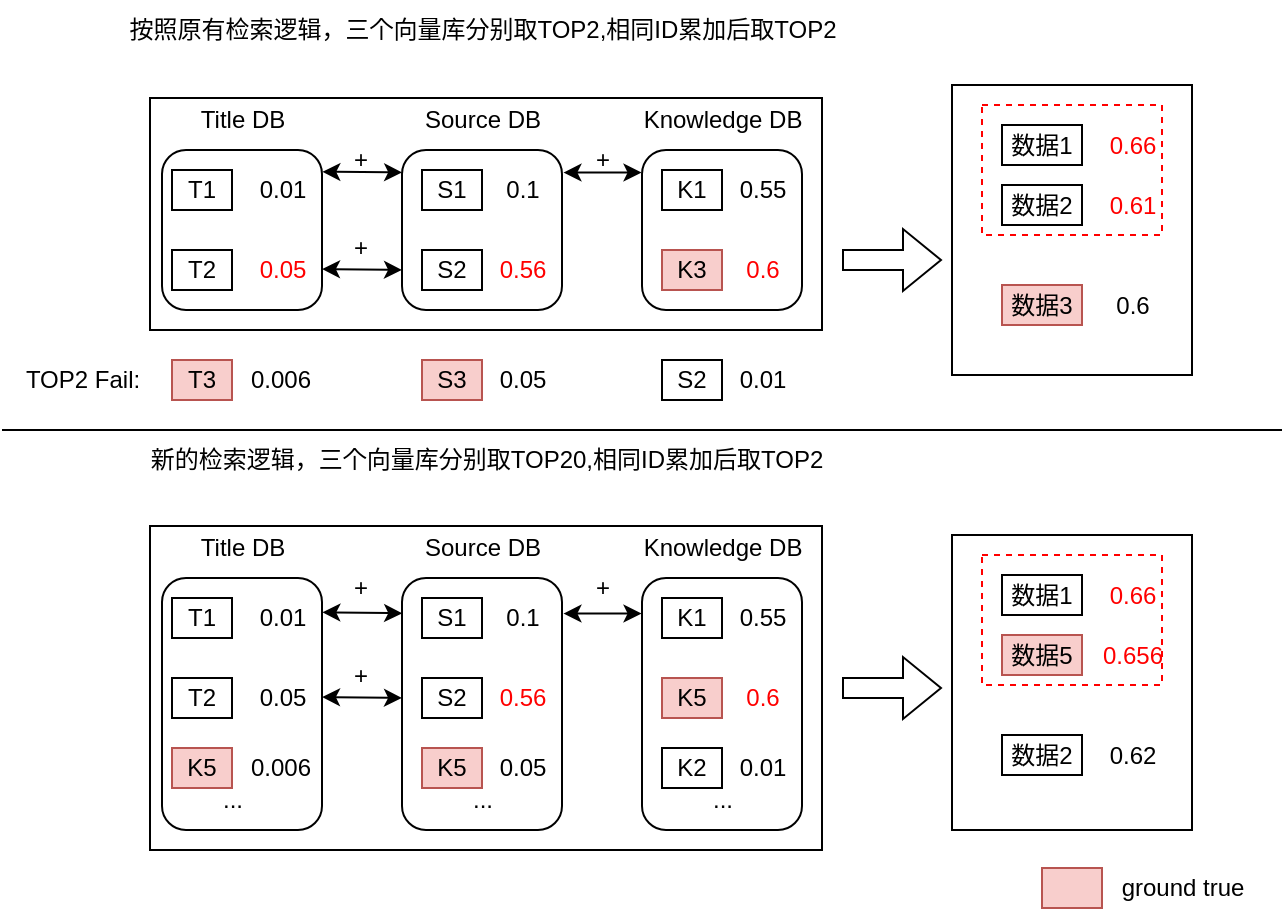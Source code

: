 <mxfile version="24.7.12">
  <diagram name="第 1 页" id="b8KR7fj2ekPntDyZxk9P">
    <mxGraphModel dx="1728" dy="957" grid="1" gridSize="10" guides="1" tooltips="1" connect="1" arrows="1" fold="1" page="1" pageScale="1" pageWidth="827" pageHeight="1169" math="0" shadow="0">
      <root>
        <mxCell id="0" />
        <mxCell id="1" parent="0" />
        <mxCell id="f7ohc8BB58VRppbanyMz-50" value="" style="rounded=0;whiteSpace=wrap;html=1;" vertex="1" parent="1">
          <mxGeometry x="555" y="167.5" width="120" height="145" as="geometry" />
        </mxCell>
        <mxCell id="f7ohc8BB58VRppbanyMz-49" value="" style="rounded=0;whiteSpace=wrap;html=1;dashed=1;strokeColor=#FF0000;" vertex="1" parent="1">
          <mxGeometry x="570" y="177.5" width="90" height="65" as="geometry" />
        </mxCell>
        <mxCell id="f7ohc8BB58VRppbanyMz-38" value="" style="rounded=0;whiteSpace=wrap;html=1;" vertex="1" parent="1">
          <mxGeometry x="154" y="174" width="336" height="116" as="geometry" />
        </mxCell>
        <mxCell id="f7ohc8BB58VRppbanyMz-1" value="" style="rounded=1;whiteSpace=wrap;html=1;" vertex="1" parent="1">
          <mxGeometry x="160" y="200" width="80" height="80" as="geometry" />
        </mxCell>
        <mxCell id="f7ohc8BB58VRppbanyMz-2" value="" style="rounded=1;whiteSpace=wrap;html=1;" vertex="1" parent="1">
          <mxGeometry x="280" y="200" width="80" height="80" as="geometry" />
        </mxCell>
        <mxCell id="f7ohc8BB58VRppbanyMz-3" value="" style="rounded=1;whiteSpace=wrap;html=1;" vertex="1" parent="1">
          <mxGeometry x="400" y="200" width="80" height="80" as="geometry" />
        </mxCell>
        <mxCell id="f7ohc8BB58VRppbanyMz-4" value="Title DB" style="text;html=1;align=center;verticalAlign=middle;resizable=0;points=[];autosize=1;strokeColor=none;fillColor=none;" vertex="1" parent="1">
          <mxGeometry x="165" y="170" width="70" height="30" as="geometry" />
        </mxCell>
        <mxCell id="f7ohc8BB58VRppbanyMz-5" value="Source DB" style="text;html=1;align=center;verticalAlign=middle;resizable=0;points=[];autosize=1;strokeColor=none;fillColor=none;" vertex="1" parent="1">
          <mxGeometry x="280" y="170" width="80" height="30" as="geometry" />
        </mxCell>
        <mxCell id="f7ohc8BB58VRppbanyMz-6" value="Knowledge DB" style="text;html=1;align=center;verticalAlign=middle;resizable=0;points=[];autosize=1;strokeColor=none;fillColor=none;" vertex="1" parent="1">
          <mxGeometry x="390" y="170" width="100" height="30" as="geometry" />
        </mxCell>
        <mxCell id="f7ohc8BB58VRppbanyMz-7" value="T1" style="rounded=0;whiteSpace=wrap;html=1;" vertex="1" parent="1">
          <mxGeometry x="165" y="210" width="30" height="20" as="geometry" />
        </mxCell>
        <mxCell id="f7ohc8BB58VRppbanyMz-9" value="T2" style="rounded=0;whiteSpace=wrap;html=1;" vertex="1" parent="1">
          <mxGeometry x="165" y="250" width="30" height="20" as="geometry" />
        </mxCell>
        <mxCell id="f7ohc8BB58VRppbanyMz-11" value="S1" style="rounded=0;whiteSpace=wrap;html=1;" vertex="1" parent="1">
          <mxGeometry x="290" y="210" width="30" height="20" as="geometry" />
        </mxCell>
        <mxCell id="f7ohc8BB58VRppbanyMz-12" value="S2" style="rounded=0;whiteSpace=wrap;html=1;" vertex="1" parent="1">
          <mxGeometry x="290" y="250" width="30" height="20" as="geometry" />
        </mxCell>
        <mxCell id="f7ohc8BB58VRppbanyMz-14" value="K1" style="rounded=0;whiteSpace=wrap;html=1;" vertex="1" parent="1">
          <mxGeometry x="410" y="210" width="30" height="20" as="geometry" />
        </mxCell>
        <mxCell id="f7ohc8BB58VRppbanyMz-15" value="K3" style="rounded=0;whiteSpace=wrap;html=1;fillColor=#f8cecc;strokeColor=#b85450;" vertex="1" parent="1">
          <mxGeometry x="410" y="250" width="30" height="20" as="geometry" />
        </mxCell>
        <mxCell id="f7ohc8BB58VRppbanyMz-17" value="" style="endArrow=classic;html=1;rounded=0;exitX=1.002;exitY=0.136;exitDx=0;exitDy=0;exitPerimeter=0;entryX=0.001;entryY=0.14;entryDx=0;entryDy=0;entryPerimeter=0;startArrow=classic;startFill=1;" edge="1" parent="1" source="f7ohc8BB58VRppbanyMz-1" target="f7ohc8BB58VRppbanyMz-2">
          <mxGeometry width="50" height="50" relative="1" as="geometry">
            <mxPoint x="430" y="390" as="sourcePoint" />
            <mxPoint x="480" y="340" as="targetPoint" />
          </mxGeometry>
        </mxCell>
        <mxCell id="f7ohc8BB58VRppbanyMz-18" value="" style="endArrow=classic;html=1;rounded=0;exitX=1.009;exitY=0.141;exitDx=0;exitDy=0;exitPerimeter=0;entryX=-0.003;entryY=0.141;entryDx=0;entryDy=0;entryPerimeter=0;startArrow=classic;startFill=1;" edge="1" parent="1" source="f7ohc8BB58VRppbanyMz-2" target="f7ohc8BB58VRppbanyMz-3">
          <mxGeometry width="50" height="50" relative="1" as="geometry">
            <mxPoint x="360" y="224.9" as="sourcePoint" />
            <mxPoint x="399.04" y="190.0" as="targetPoint" />
          </mxGeometry>
        </mxCell>
        <mxCell id="f7ohc8BB58VRppbanyMz-19" value="&lt;font color=&quot;#ff0000&quot;&gt;0.05&lt;/font&gt;" style="text;html=1;align=center;verticalAlign=middle;resizable=0;points=[];autosize=1;strokeColor=none;fillColor=none;" vertex="1" parent="1">
          <mxGeometry x="195" y="245" width="50" height="30" as="geometry" />
        </mxCell>
        <mxCell id="f7ohc8BB58VRppbanyMz-20" value="0.01" style="text;html=1;align=center;verticalAlign=middle;resizable=0;points=[];autosize=1;strokeColor=none;fillColor=none;" vertex="1" parent="1">
          <mxGeometry x="195" y="205" width="50" height="30" as="geometry" />
        </mxCell>
        <mxCell id="f7ohc8BB58VRppbanyMz-22" value="0.1" style="text;html=1;align=center;verticalAlign=middle;resizable=0;points=[];autosize=1;strokeColor=none;fillColor=none;" vertex="1" parent="1">
          <mxGeometry x="320" y="205" width="40" height="30" as="geometry" />
        </mxCell>
        <mxCell id="f7ohc8BB58VRppbanyMz-23" value="&lt;font color=&quot;#ff0000&quot;&gt;0.56&lt;/font&gt;" style="text;html=1;align=center;verticalAlign=middle;resizable=0;points=[];autosize=1;strokeColor=none;fillColor=none;" vertex="1" parent="1">
          <mxGeometry x="315" y="245" width="50" height="30" as="geometry" />
        </mxCell>
        <mxCell id="f7ohc8BB58VRppbanyMz-25" value="0.55" style="text;html=1;align=center;verticalAlign=middle;resizable=0;points=[];autosize=1;strokeColor=none;fillColor=none;" vertex="1" parent="1">
          <mxGeometry x="435" y="205" width="50" height="30" as="geometry" />
        </mxCell>
        <mxCell id="f7ohc8BB58VRppbanyMz-26" value="&lt;font color=&quot;#ff0000&quot;&gt;0.6&lt;/font&gt;" style="text;html=1;align=center;verticalAlign=middle;resizable=0;points=[];autosize=1;strokeColor=none;fillColor=none;" vertex="1" parent="1">
          <mxGeometry x="440" y="245" width="40" height="30" as="geometry" />
        </mxCell>
        <mxCell id="f7ohc8BB58VRppbanyMz-28" value="" style="endArrow=classic;html=1;rounded=0;exitX=1.002;exitY=0.136;exitDx=0;exitDy=0;exitPerimeter=0;startArrow=classic;startFill=1;" edge="1" parent="1">
          <mxGeometry width="50" height="50" relative="1" as="geometry">
            <mxPoint x="240" y="259.5" as="sourcePoint" />
            <mxPoint x="280" y="260" as="targetPoint" />
          </mxGeometry>
        </mxCell>
        <mxCell id="f7ohc8BB58VRppbanyMz-29" value="+" style="text;html=1;align=center;verticalAlign=middle;resizable=0;points=[];autosize=1;strokeColor=none;fillColor=none;" vertex="1" parent="1">
          <mxGeometry x="244" y="190" width="30" height="30" as="geometry" />
        </mxCell>
        <mxCell id="f7ohc8BB58VRppbanyMz-30" value="+" style="text;html=1;align=center;verticalAlign=middle;resizable=0;points=[];autosize=1;strokeColor=none;fillColor=none;" vertex="1" parent="1">
          <mxGeometry x="244" y="234" width="30" height="30" as="geometry" />
        </mxCell>
        <mxCell id="f7ohc8BB58VRppbanyMz-31" value="+" style="text;html=1;align=center;verticalAlign=middle;resizable=0;points=[];autosize=1;strokeColor=none;fillColor=none;" vertex="1" parent="1">
          <mxGeometry x="365" y="190" width="30" height="30" as="geometry" />
        </mxCell>
        <mxCell id="f7ohc8BB58VRppbanyMz-34" value="数据1" style="rounded=0;whiteSpace=wrap;html=1;" vertex="1" parent="1">
          <mxGeometry x="580" y="187.5" width="40" height="20" as="geometry" />
        </mxCell>
        <mxCell id="f7ohc8BB58VRppbanyMz-35" value="数据2" style="rounded=0;whiteSpace=wrap;html=1;" vertex="1" parent="1">
          <mxGeometry x="580" y="217.5" width="40" height="20" as="geometry" />
        </mxCell>
        <mxCell id="f7ohc8BB58VRppbanyMz-36" value="数据3" style="rounded=0;whiteSpace=wrap;html=1;fillColor=#f8cecc;strokeColor=#b85450;" vertex="1" parent="1">
          <mxGeometry x="580" y="267.5" width="40" height="20" as="geometry" />
        </mxCell>
        <mxCell id="f7ohc8BB58VRppbanyMz-41" value="&lt;font color=&quot;#ff0000&quot;&gt;0.66&lt;/font&gt;" style="text;html=1;align=center;verticalAlign=middle;resizable=0;points=[];autosize=1;strokeColor=none;fillColor=none;" vertex="1" parent="1">
          <mxGeometry x="620" y="182.5" width="50" height="30" as="geometry" />
        </mxCell>
        <mxCell id="f7ohc8BB58VRppbanyMz-43" value="&lt;font color=&quot;#ff0000&quot;&gt;0.61&lt;/font&gt;" style="text;html=1;align=center;verticalAlign=middle;resizable=0;points=[];autosize=1;strokeColor=none;fillColor=none;" vertex="1" parent="1">
          <mxGeometry x="620" y="212.5" width="50" height="30" as="geometry" />
        </mxCell>
        <mxCell id="f7ohc8BB58VRppbanyMz-44" value="0.6" style="text;html=1;align=center;verticalAlign=middle;resizable=0;points=[];autosize=1;strokeColor=none;fillColor=none;" vertex="1" parent="1">
          <mxGeometry x="625" y="262.5" width="40" height="30" as="geometry" />
        </mxCell>
        <mxCell id="f7ohc8BB58VRppbanyMz-45" value="按照原有检索逻辑，三个向量库分别取TOP2,相同ID累加后取TOP2" style="text;html=1;align=center;verticalAlign=middle;resizable=0;points=[];autosize=1;strokeColor=none;fillColor=none;" vertex="1" parent="1">
          <mxGeometry x="130" y="125" width="380" height="30" as="geometry" />
        </mxCell>
        <mxCell id="f7ohc8BB58VRppbanyMz-51" value="" style="shape=flexArrow;endArrow=classic;html=1;rounded=0;" edge="1" parent="1">
          <mxGeometry width="50" height="50" relative="1" as="geometry">
            <mxPoint x="500" y="255" as="sourcePoint" />
            <mxPoint x="550" y="255" as="targetPoint" />
          </mxGeometry>
        </mxCell>
        <mxCell id="f7ohc8BB58VRppbanyMz-54" value="T3" style="rounded=0;whiteSpace=wrap;html=1;fillColor=#f8cecc;strokeColor=#b85450;" vertex="1" parent="1">
          <mxGeometry x="165" y="305" width="30" height="20" as="geometry" />
        </mxCell>
        <mxCell id="f7ohc8BB58VRppbanyMz-55" value="TOP2 Fail:" style="text;html=1;align=center;verticalAlign=middle;resizable=0;points=[];autosize=1;strokeColor=none;fillColor=none;" vertex="1" parent="1">
          <mxGeometry x="80" y="300" width="80" height="30" as="geometry" />
        </mxCell>
        <mxCell id="f7ohc8BB58VRppbanyMz-56" value="0.006" style="text;html=1;align=center;verticalAlign=middle;resizable=0;points=[];autosize=1;strokeColor=none;fillColor=none;" vertex="1" parent="1">
          <mxGeometry x="194" y="300" width="50" height="30" as="geometry" />
        </mxCell>
        <mxCell id="f7ohc8BB58VRppbanyMz-57" value="S3" style="rounded=0;whiteSpace=wrap;html=1;fillColor=#f8cecc;strokeColor=#b85450;" vertex="1" parent="1">
          <mxGeometry x="290" y="305" width="30" height="20" as="geometry" />
        </mxCell>
        <mxCell id="f7ohc8BB58VRppbanyMz-58" value="0.05" style="text;html=1;align=center;verticalAlign=middle;resizable=0;points=[];autosize=1;strokeColor=none;fillColor=none;" vertex="1" parent="1">
          <mxGeometry x="315" y="300" width="50" height="30" as="geometry" />
        </mxCell>
        <mxCell id="f7ohc8BB58VRppbanyMz-59" value="" style="rounded=0;whiteSpace=wrap;html=1;" vertex="1" parent="1">
          <mxGeometry x="555" y="392.5" width="120" height="147.5" as="geometry" />
        </mxCell>
        <mxCell id="f7ohc8BB58VRppbanyMz-60" value="" style="rounded=0;whiteSpace=wrap;html=1;dashed=1;strokeColor=#FF0000;" vertex="1" parent="1">
          <mxGeometry x="570" y="402.5" width="90" height="65" as="geometry" />
        </mxCell>
        <mxCell id="f7ohc8BB58VRppbanyMz-61" value="" style="rounded=0;whiteSpace=wrap;html=1;" vertex="1" parent="1">
          <mxGeometry x="154" y="388" width="336" height="162" as="geometry" />
        </mxCell>
        <mxCell id="f7ohc8BB58VRppbanyMz-62" value="" style="rounded=1;whiteSpace=wrap;html=1;" vertex="1" parent="1">
          <mxGeometry x="160" y="414" width="80" height="126" as="geometry" />
        </mxCell>
        <mxCell id="f7ohc8BB58VRppbanyMz-63" value="" style="rounded=1;whiteSpace=wrap;html=1;" vertex="1" parent="1">
          <mxGeometry x="280" y="414" width="80" height="126" as="geometry" />
        </mxCell>
        <mxCell id="f7ohc8BB58VRppbanyMz-64" value="" style="rounded=1;whiteSpace=wrap;html=1;" vertex="1" parent="1">
          <mxGeometry x="400" y="414" width="80" height="126" as="geometry" />
        </mxCell>
        <mxCell id="f7ohc8BB58VRppbanyMz-65" value="Title DB" style="text;html=1;align=center;verticalAlign=middle;resizable=0;points=[];autosize=1;strokeColor=none;fillColor=none;" vertex="1" parent="1">
          <mxGeometry x="165" y="384" width="70" height="30" as="geometry" />
        </mxCell>
        <mxCell id="f7ohc8BB58VRppbanyMz-66" value="Source DB" style="text;html=1;align=center;verticalAlign=middle;resizable=0;points=[];autosize=1;strokeColor=none;fillColor=none;" vertex="1" parent="1">
          <mxGeometry x="280" y="384" width="80" height="30" as="geometry" />
        </mxCell>
        <mxCell id="f7ohc8BB58VRppbanyMz-67" value="Knowledge DB" style="text;html=1;align=center;verticalAlign=middle;resizable=0;points=[];autosize=1;strokeColor=none;fillColor=none;" vertex="1" parent="1">
          <mxGeometry x="390" y="384" width="100" height="30" as="geometry" />
        </mxCell>
        <mxCell id="f7ohc8BB58VRppbanyMz-68" value="T1" style="rounded=0;whiteSpace=wrap;html=1;" vertex="1" parent="1">
          <mxGeometry x="165" y="424" width="30" height="20" as="geometry" />
        </mxCell>
        <mxCell id="f7ohc8BB58VRppbanyMz-69" value="T2" style="rounded=0;whiteSpace=wrap;html=1;" vertex="1" parent="1">
          <mxGeometry x="165" y="464" width="30" height="20" as="geometry" />
        </mxCell>
        <mxCell id="f7ohc8BB58VRppbanyMz-71" value="S1" style="rounded=0;whiteSpace=wrap;html=1;" vertex="1" parent="1">
          <mxGeometry x="290" y="424" width="30" height="20" as="geometry" />
        </mxCell>
        <mxCell id="f7ohc8BB58VRppbanyMz-72" value="S2" style="rounded=0;whiteSpace=wrap;html=1;" vertex="1" parent="1">
          <mxGeometry x="290" y="464" width="30" height="20" as="geometry" />
        </mxCell>
        <mxCell id="f7ohc8BB58VRppbanyMz-74" value="K1" style="rounded=0;whiteSpace=wrap;html=1;" vertex="1" parent="1">
          <mxGeometry x="410" y="424" width="30" height="20" as="geometry" />
        </mxCell>
        <mxCell id="f7ohc8BB58VRppbanyMz-75" value="K5" style="rounded=0;whiteSpace=wrap;html=1;fillColor=#f8cecc;strokeColor=#b85450;" vertex="1" parent="1">
          <mxGeometry x="410" y="464" width="30" height="20" as="geometry" />
        </mxCell>
        <mxCell id="f7ohc8BB58VRppbanyMz-76" value="K2" style="rounded=0;whiteSpace=wrap;html=1;" vertex="1" parent="1">
          <mxGeometry x="410" y="499" width="30" height="20" as="geometry" />
        </mxCell>
        <mxCell id="f7ohc8BB58VRppbanyMz-77" value="" style="endArrow=classic;html=1;rounded=0;exitX=1.002;exitY=0.136;exitDx=0;exitDy=0;exitPerimeter=0;entryX=0.001;entryY=0.14;entryDx=0;entryDy=0;entryPerimeter=0;startArrow=classic;startFill=1;" edge="1" parent="1" source="f7ohc8BB58VRppbanyMz-62" target="f7ohc8BB58VRppbanyMz-63">
          <mxGeometry width="50" height="50" relative="1" as="geometry">
            <mxPoint x="430" y="604" as="sourcePoint" />
            <mxPoint x="480" y="554" as="targetPoint" />
          </mxGeometry>
        </mxCell>
        <mxCell id="f7ohc8BB58VRppbanyMz-78" value="" style="endArrow=classic;html=1;rounded=0;exitX=1.009;exitY=0.141;exitDx=0;exitDy=0;exitPerimeter=0;entryX=-0.003;entryY=0.141;entryDx=0;entryDy=0;entryPerimeter=0;startArrow=classic;startFill=1;" edge="1" parent="1" source="f7ohc8BB58VRppbanyMz-63" target="f7ohc8BB58VRppbanyMz-64">
          <mxGeometry width="50" height="50" relative="1" as="geometry">
            <mxPoint x="360" y="438.9" as="sourcePoint" />
            <mxPoint x="399.04" y="404" as="targetPoint" />
          </mxGeometry>
        </mxCell>
        <mxCell id="f7ohc8BB58VRppbanyMz-79" value="0.05" style="text;html=1;align=center;verticalAlign=middle;resizable=0;points=[];autosize=1;strokeColor=none;fillColor=none;" vertex="1" parent="1">
          <mxGeometry x="195" y="459" width="50" height="30" as="geometry" />
        </mxCell>
        <mxCell id="f7ohc8BB58VRppbanyMz-80" value="0.01" style="text;html=1;align=center;verticalAlign=middle;resizable=0;points=[];autosize=1;strokeColor=none;fillColor=none;" vertex="1" parent="1">
          <mxGeometry x="195" y="419" width="50" height="30" as="geometry" />
        </mxCell>
        <mxCell id="f7ohc8BB58VRppbanyMz-82" value="0.1" style="text;html=1;align=center;verticalAlign=middle;resizable=0;points=[];autosize=1;strokeColor=none;fillColor=none;" vertex="1" parent="1">
          <mxGeometry x="320" y="419" width="40" height="30" as="geometry" />
        </mxCell>
        <mxCell id="f7ohc8BB58VRppbanyMz-83" value="&lt;font color=&quot;#ff0000&quot;&gt;0.56&lt;/font&gt;" style="text;html=1;align=center;verticalAlign=middle;resizable=0;points=[];autosize=1;strokeColor=none;fillColor=none;" vertex="1" parent="1">
          <mxGeometry x="315" y="459" width="50" height="30" as="geometry" />
        </mxCell>
        <mxCell id="f7ohc8BB58VRppbanyMz-85" value="0.55" style="text;html=1;align=center;verticalAlign=middle;resizable=0;points=[];autosize=1;strokeColor=none;fillColor=none;" vertex="1" parent="1">
          <mxGeometry x="435" y="419" width="50" height="30" as="geometry" />
        </mxCell>
        <mxCell id="f7ohc8BB58VRppbanyMz-86" value="&lt;font color=&quot;#ff0000&quot;&gt;0.6&lt;/font&gt;" style="text;html=1;align=center;verticalAlign=middle;resizable=0;points=[];autosize=1;strokeColor=none;fillColor=none;" vertex="1" parent="1">
          <mxGeometry x="440" y="459" width="40" height="30" as="geometry" />
        </mxCell>
        <mxCell id="f7ohc8BB58VRppbanyMz-87" value="0.01" style="text;html=1;align=center;verticalAlign=middle;resizable=0;points=[];autosize=1;strokeColor=none;fillColor=none;" vertex="1" parent="1">
          <mxGeometry x="435" y="494" width="50" height="30" as="geometry" />
        </mxCell>
        <mxCell id="f7ohc8BB58VRppbanyMz-88" value="" style="endArrow=classic;html=1;rounded=0;exitX=1.002;exitY=0.136;exitDx=0;exitDy=0;exitPerimeter=0;startArrow=classic;startFill=1;" edge="1" parent="1">
          <mxGeometry width="50" height="50" relative="1" as="geometry">
            <mxPoint x="240" y="473.5" as="sourcePoint" />
            <mxPoint x="280" y="474" as="targetPoint" />
          </mxGeometry>
        </mxCell>
        <mxCell id="f7ohc8BB58VRppbanyMz-89" value="+" style="text;html=1;align=center;verticalAlign=middle;resizable=0;points=[];autosize=1;strokeColor=none;fillColor=none;" vertex="1" parent="1">
          <mxGeometry x="244" y="404" width="30" height="30" as="geometry" />
        </mxCell>
        <mxCell id="f7ohc8BB58VRppbanyMz-90" value="+" style="text;html=1;align=center;verticalAlign=middle;resizable=0;points=[];autosize=1;strokeColor=none;fillColor=none;" vertex="1" parent="1">
          <mxGeometry x="244" y="448" width="30" height="30" as="geometry" />
        </mxCell>
        <mxCell id="f7ohc8BB58VRppbanyMz-91" value="+" style="text;html=1;align=center;verticalAlign=middle;resizable=0;points=[];autosize=1;strokeColor=none;fillColor=none;" vertex="1" parent="1">
          <mxGeometry x="365" y="404" width="30" height="30" as="geometry" />
        </mxCell>
        <mxCell id="f7ohc8BB58VRppbanyMz-92" value="数据1" style="rounded=0;whiteSpace=wrap;html=1;" vertex="1" parent="1">
          <mxGeometry x="580" y="412.5" width="40" height="20" as="geometry" />
        </mxCell>
        <mxCell id="f7ohc8BB58VRppbanyMz-93" value="数据5" style="rounded=0;whiteSpace=wrap;html=1;fillColor=#f8cecc;strokeColor=#b85450;" vertex="1" parent="1">
          <mxGeometry x="580" y="442.5" width="40" height="20" as="geometry" />
        </mxCell>
        <mxCell id="f7ohc8BB58VRppbanyMz-94" value="数据2" style="rounded=0;whiteSpace=wrap;html=1;" vertex="1" parent="1">
          <mxGeometry x="580" y="492.5" width="40" height="20" as="geometry" />
        </mxCell>
        <mxCell id="f7ohc8BB58VRppbanyMz-98" value="&lt;font color=&quot;#ff0000&quot;&gt;0.66&lt;/font&gt;" style="text;html=1;align=center;verticalAlign=middle;resizable=0;points=[];autosize=1;strokeColor=none;fillColor=none;" vertex="1" parent="1">
          <mxGeometry x="620" y="407.5" width="50" height="30" as="geometry" />
        </mxCell>
        <mxCell id="f7ohc8BB58VRppbanyMz-99" value="&lt;font color=&quot;#ff0000&quot;&gt;0.656&lt;/font&gt;" style="text;html=1;align=center;verticalAlign=middle;resizable=0;points=[];autosize=1;strokeColor=none;fillColor=none;" vertex="1" parent="1">
          <mxGeometry x="620" y="437.5" width="50" height="30" as="geometry" />
        </mxCell>
        <mxCell id="f7ohc8BB58VRppbanyMz-100" value="0.62" style="text;html=1;align=center;verticalAlign=middle;resizable=0;points=[];autosize=1;strokeColor=none;fillColor=none;" vertex="1" parent="1">
          <mxGeometry x="620" y="487.5" width="50" height="30" as="geometry" />
        </mxCell>
        <mxCell id="f7ohc8BB58VRppbanyMz-101" value="新的检索逻辑，三个向量库分别取TOP20,相同ID累加后取TOP2" style="text;html=1;align=center;verticalAlign=middle;resizable=0;points=[];autosize=1;strokeColor=none;fillColor=none;" vertex="1" parent="1">
          <mxGeometry x="142" y="340" width="360" height="30" as="geometry" />
        </mxCell>
        <mxCell id="f7ohc8BB58VRppbanyMz-105" value="" style="shape=flexArrow;endArrow=classic;html=1;rounded=0;" edge="1" parent="1">
          <mxGeometry width="50" height="50" relative="1" as="geometry">
            <mxPoint x="500" y="469" as="sourcePoint" />
            <mxPoint x="550" y="469" as="targetPoint" />
          </mxGeometry>
        </mxCell>
        <mxCell id="f7ohc8BB58VRppbanyMz-106" value="K5" style="rounded=0;whiteSpace=wrap;html=1;fillColor=#f8cecc;strokeColor=#b85450;" vertex="1" parent="1">
          <mxGeometry x="165" y="499" width="30" height="20" as="geometry" />
        </mxCell>
        <mxCell id="f7ohc8BB58VRppbanyMz-108" value="0.006" style="text;html=1;align=center;verticalAlign=middle;resizable=0;points=[];autosize=1;strokeColor=none;fillColor=none;" vertex="1" parent="1">
          <mxGeometry x="194" y="494" width="50" height="30" as="geometry" />
        </mxCell>
        <mxCell id="f7ohc8BB58VRppbanyMz-109" value="K5" style="rounded=0;whiteSpace=wrap;html=1;fillColor=#f8cecc;strokeColor=#b85450;" vertex="1" parent="1">
          <mxGeometry x="290" y="499" width="30" height="20" as="geometry" />
        </mxCell>
        <mxCell id="f7ohc8BB58VRppbanyMz-110" value="0.05" style="text;html=1;align=center;verticalAlign=middle;resizable=0;points=[];autosize=1;strokeColor=none;fillColor=none;" vertex="1" parent="1">
          <mxGeometry x="315" y="494" width="50" height="30" as="geometry" />
        </mxCell>
        <mxCell id="f7ohc8BB58VRppbanyMz-111" value="S2" style="rounded=0;whiteSpace=wrap;html=1;" vertex="1" parent="1">
          <mxGeometry x="410" y="305" width="30" height="20" as="geometry" />
        </mxCell>
        <mxCell id="f7ohc8BB58VRppbanyMz-112" value="0.01" style="text;html=1;align=center;verticalAlign=middle;resizable=0;points=[];autosize=1;strokeColor=none;fillColor=none;" vertex="1" parent="1">
          <mxGeometry x="435" y="300" width="50" height="30" as="geometry" />
        </mxCell>
        <mxCell id="f7ohc8BB58VRppbanyMz-113" value="" style="endArrow=none;html=1;rounded=0;" edge="1" parent="1">
          <mxGeometry width="50" height="50" relative="1" as="geometry">
            <mxPoint x="80" y="340" as="sourcePoint" />
            <mxPoint x="720" y="340" as="targetPoint" />
          </mxGeometry>
        </mxCell>
        <mxCell id="f7ohc8BB58VRppbanyMz-114" value="..." style="text;html=1;align=center;verticalAlign=middle;resizable=0;points=[];autosize=1;strokeColor=none;fillColor=none;" vertex="1" parent="1">
          <mxGeometry x="180" y="510" width="30" height="30" as="geometry" />
        </mxCell>
        <mxCell id="f7ohc8BB58VRppbanyMz-115" value="..." style="text;html=1;align=center;verticalAlign=middle;resizable=0;points=[];autosize=1;strokeColor=none;fillColor=none;" vertex="1" parent="1">
          <mxGeometry x="305" y="510" width="30" height="30" as="geometry" />
        </mxCell>
        <mxCell id="f7ohc8BB58VRppbanyMz-116" value="..." style="text;html=1;align=center;verticalAlign=middle;resizable=0;points=[];autosize=1;strokeColor=none;fillColor=none;" vertex="1" parent="1">
          <mxGeometry x="425" y="510" width="30" height="30" as="geometry" />
        </mxCell>
        <mxCell id="f7ohc8BB58VRppbanyMz-117" value="" style="rounded=0;whiteSpace=wrap;html=1;fillColor=#f8cecc;strokeColor=#b85450;" vertex="1" parent="1">
          <mxGeometry x="600" y="559" width="30" height="20" as="geometry" />
        </mxCell>
        <mxCell id="f7ohc8BB58VRppbanyMz-118" value="ground true" style="text;html=1;align=center;verticalAlign=middle;resizable=0;points=[];autosize=1;strokeColor=none;fillColor=none;" vertex="1" parent="1">
          <mxGeometry x="630" y="554" width="80" height="30" as="geometry" />
        </mxCell>
      </root>
    </mxGraphModel>
  </diagram>
</mxfile>
